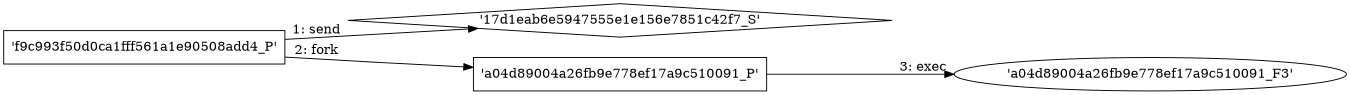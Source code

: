 digraph "D:\Learning\Paper\apt\基于CTI的攻击预警\Dataset\攻击图\ASGfromALLCTI\Vulnerability Spotlight TALOS-2018-0535 - Ocularis Recorder VMS_VA Denial of Service Vulnerability.dot" {
rankdir="LR"
size="9"
fixedsize="false"
splines="true"
nodesep=0.3
ranksep=0
fontsize=10
overlap="scalexy"
engine= "neato"
	"'17d1eab6e5947555e1e156e7851c42f7_S'" [node_type=Socket shape=diamond]
	"'f9c993f50d0ca1fff561a1e90508add4_P'" [node_type=Process shape=box]
	"'f9c993f50d0ca1fff561a1e90508add4_P'" -> "'17d1eab6e5947555e1e156e7851c42f7_S'" [label="1: send"]
	"'f9c993f50d0ca1fff561a1e90508add4_P'" [node_type=Process shape=box]
	"'a04d89004a26fb9e778ef17a9c510091_P'" [node_type=Process shape=box]
	"'f9c993f50d0ca1fff561a1e90508add4_P'" -> "'a04d89004a26fb9e778ef17a9c510091_P'" [label="2: fork"]
	"'a04d89004a26fb9e778ef17a9c510091_P'" [node_type=Process shape=box]
	"'a04d89004a26fb9e778ef17a9c510091_F3'" [node_type=File shape=ellipse]
	"'a04d89004a26fb9e778ef17a9c510091_P'" -> "'a04d89004a26fb9e778ef17a9c510091_F3'" [label="3: exec"]
}
